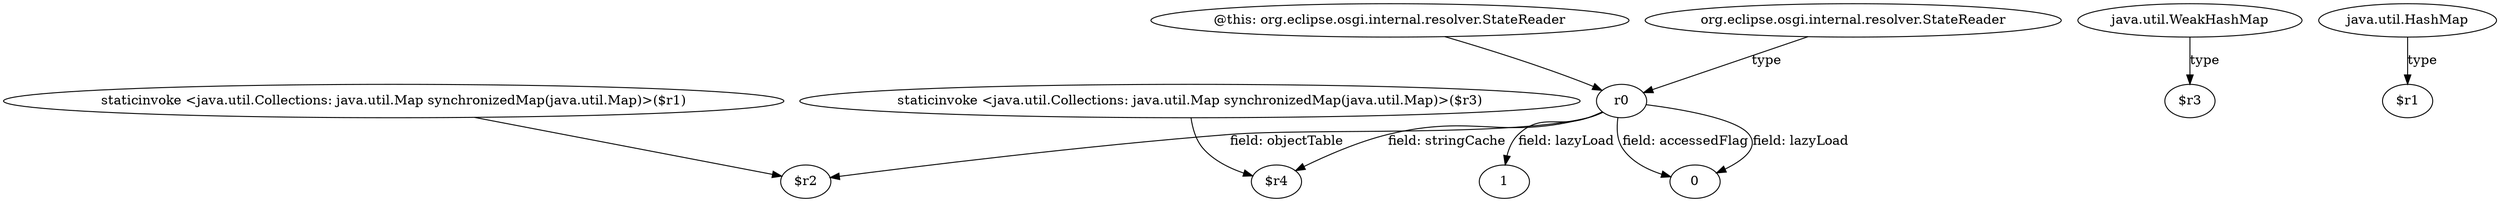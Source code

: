 digraph g {
0[label="staticinvoke <java.util.Collections: java.util.Map synchronizedMap(java.util.Map)>($r1)"]
1[label="$r2"]
0->1[label=""]
2[label="staticinvoke <java.util.Collections: java.util.Map synchronizedMap(java.util.Map)>($r3)"]
3[label="$r4"]
2->3[label=""]
4[label="r0"]
4->3[label="field: stringCache"]
5[label="0"]
4->5[label="field: accessedFlag"]
4->5[label="field: lazyLoad"]
6[label="java.util.WeakHashMap"]
7[label="$r3"]
6->7[label="type"]
8[label="@this: org.eclipse.osgi.internal.resolver.StateReader"]
8->4[label=""]
4->1[label="field: objectTable"]
9[label="java.util.HashMap"]
10[label="$r1"]
9->10[label="type"]
11[label="1"]
4->11[label="field: lazyLoad"]
12[label="org.eclipse.osgi.internal.resolver.StateReader"]
12->4[label="type"]
}
